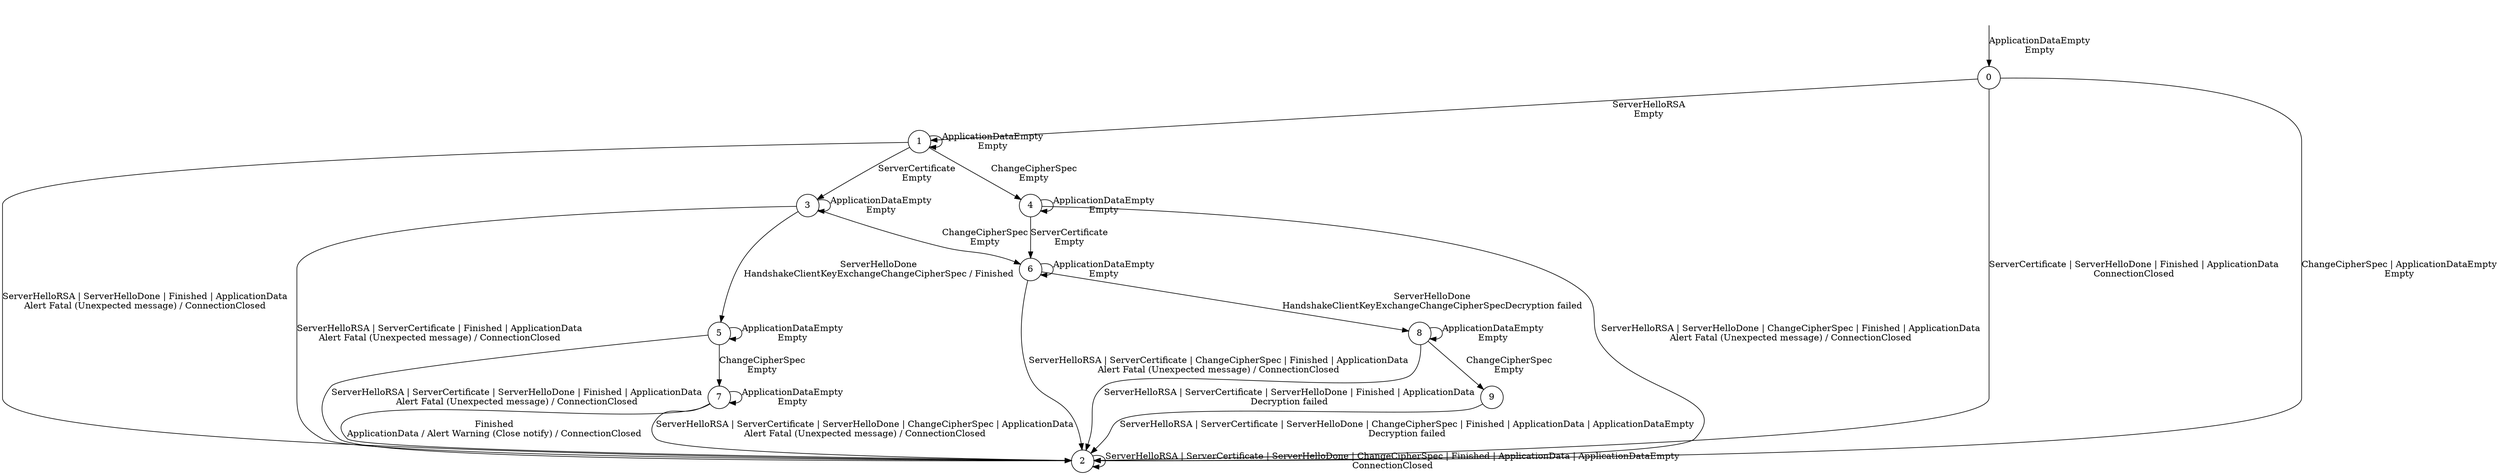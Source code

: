 digraph g {
__start0 [shape="none", label=""];
s0 [shape="circle", label="0"];
s1 [shape="circle", label="1"];
s2 [shape="circle", label="2"];
s3 [shape="circle", label="3"];
s4 [shape="circle", label="4"];
s5 [shape="circle", label="5"];
s6 [shape="circle", label="6"];
s7 [shape="circle", label="7"];
s8 [shape="circle", label="8"];
s9 [shape="circle", label="9"];
s9 -> s2  [label=<ServerHelloRSA | ServerCertificate | ServerHelloDone | ChangeCipherSpec | Finished | ApplicationData | ApplicationDataEmpty<br />Decryption failed>];
s8 -> s2  [label=<ServerHelloRSA | ServerCertificate | ServerHelloDone | Finished | ApplicationData<br />Decryption failed>];
s8 -> s9  [label=<ChangeCipherSpec<br />Empty>];
s8 -> s8  [label=<ApplicationDataEmpty<br />Empty>];
s3 -> s3  [label=<ApplicationDataEmpty<br />Empty>];
s3 -> s2  [label=<ServerHelloRSA | ServerCertificate | Finished | ApplicationData<br />Alert Fatal (Unexpected message) / ConnectionClosed>];
s3 -> s6  [label=<ChangeCipherSpec<br />Empty>];
s3 -> s5  [label=<ServerHelloDone<br />HandshakeClientKeyExchangeChangeCipherSpec / Finished>];
s2 -> s2  [label=<ServerHelloRSA | ServerCertificate | ServerHelloDone | ChangeCipherSpec | Finished | ApplicationData | ApplicationDataEmpty<br />ConnectionClosed>];
s1 -> s3  [label=<ServerCertificate<br />Empty>];
s1 -> s2  [label=<ServerHelloRSA | ServerHelloDone | Finished | ApplicationData<br />Alert Fatal (Unexpected message) / ConnectionClosed>];
s1 -> s1  [label=<ApplicationDataEmpty<br />Empty>];
s1 -> s4  [label=<ChangeCipherSpec<br />Empty>];
s0 -> s2  [label=<ServerCertificate | ServerHelloDone | Finished | ApplicationData<br />ConnectionClosed>];
s0 -> s2  [label=<ChangeCipherSpec | ApplicationDataEmpty<br />Empty>];
s0 -> s1  [label=<ServerHelloRSA<br />Empty>];
s7 -> s2  [label=<Finished<br />ApplicationData / Alert Warning (Close notify) / ConnectionClosed>];
s7 -> s2  [label=<ServerHelloRSA | ServerCertificate | ServerHelloDone | ChangeCipherSpec | ApplicationData<br />Alert Fatal (Unexpected message) / ConnectionClosed>];
s7 -> s7  [label=<ApplicationDataEmpty<br />Empty>];
s6 -> s2  [label=<ServerHelloRSA | ServerCertificate | ChangeCipherSpec | Finished | ApplicationData<br />Alert Fatal (Unexpected message) / ConnectionClosed>];
s6 -> s8  [label=<ServerHelloDone<br />HandshakeClientKeyExchangeChangeCipherSpecDecryption failed>];
s6 -> s6  [label=<ApplicationDataEmpty<br />Empty>];
s5 -> s2  [label=<ServerHelloRSA | ServerCertificate | ServerHelloDone | Finished | ApplicationData<br />Alert Fatal (Unexpected message) / ConnectionClosed>];
s5 -> s7  [label=<ChangeCipherSpec<br />Empty>];
s5 -> s5  [label=<ApplicationDataEmpty<br />Empty>];
s4 -> s2  [label=<ServerHelloRSA | ServerHelloDone | ChangeCipherSpec | Finished | ApplicationData<br />Alert Fatal (Unexpected message) / ConnectionClosed>];
s4 -> s6  [label=<ServerCertificate<br />Empty>];
s4 -> s4  [label=<ApplicationDataEmpty<br />Empty>];
__start0 -> s0  [label=<ApplicationDataEmpty<br />Empty>];
}

